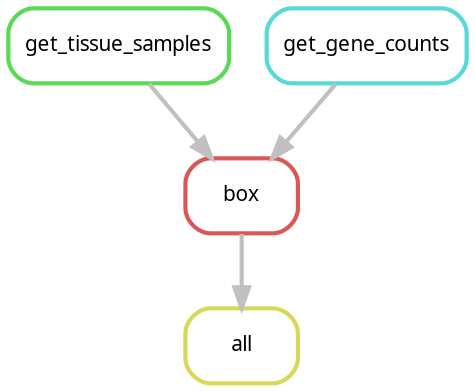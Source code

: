 digraph snakemake_dag {
    graph[bgcolor=white, margin=0];
    node[shape=box, style=rounded, fontname=sans,                 fontsize=10, penwidth=2];
    edge[penwidth=2, color=grey];
	0[label = "all", color = "0.17 0.6 0.85", style="rounded"];
	1[label = "box", color = "0.00 0.6 0.85", style="rounded"];
	2[label = "get_tissue_samples", color = "0.33 0.6 0.85", style="rounded"];
	3[label = "get_gene_counts", color = "0.50 0.6 0.85", style="rounded"];
	1 -> 0
	2 -> 1
	3 -> 1
}            
